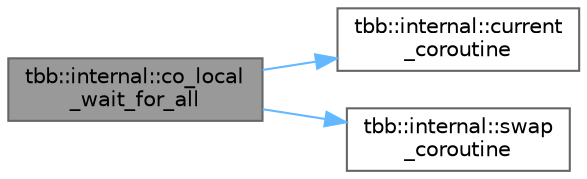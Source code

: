 digraph "tbb::internal::co_local_wait_for_all"
{
 // LATEX_PDF_SIZE
  bgcolor="transparent";
  edge [fontname=Helvetica,fontsize=10,labelfontname=Helvetica,labelfontsize=10];
  node [fontname=Helvetica,fontsize=10,shape=box,height=0.2,width=0.4];
  rankdir="LR";
  Node1 [id="Node000001",label="tbb::internal::co_local\l_wait_for_all",height=0.2,width=0.4,color="gray40", fillcolor="grey60", style="filled", fontcolor="black",tooltip=" "];
  Node1 -> Node2 [id="edge1_Node000001_Node000002",color="steelblue1",style="solid",tooltip=" "];
  Node2 [id="Node000002",label="tbb::internal::current\l_coroutine",height=0.2,width=0.4,color="grey40", fillcolor="white", style="filled",URL="$namespacetbb_1_1internal.html#a36bf4d7f1ee98c295a5afde9d60de88c",tooltip=" "];
  Node1 -> Node3 [id="edge2_Node000001_Node000003",color="steelblue1",style="solid",tooltip=" "];
  Node3 [id="Node000003",label="tbb::internal::swap\l_coroutine",height=0.2,width=0.4,color="grey40", fillcolor="white", style="filled",URL="$namespacetbb_1_1internal.html#a877035b7a889a8c7a2ccc24166e517de",tooltip=" "];
}
